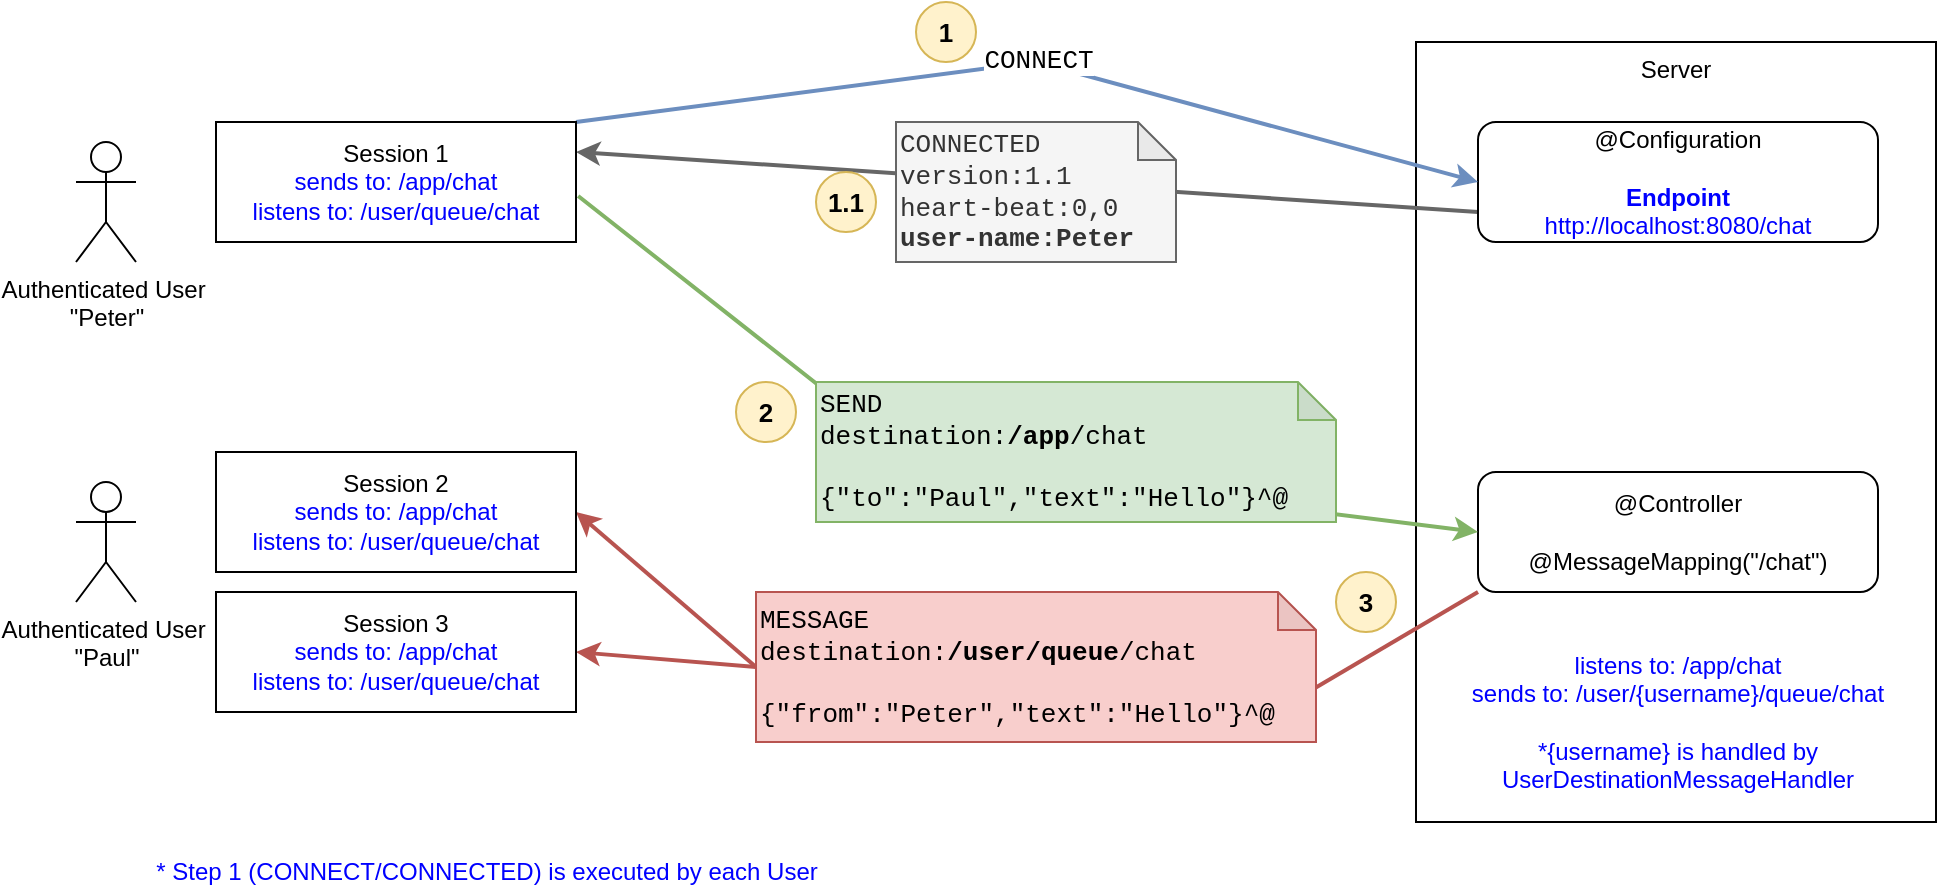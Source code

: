 <mxfile version="12.9.11"><diagram id="8Hvc-9ReUWmjAPXv3vP9" name="Page-1"><mxGraphModel dx="707" dy="528" grid="1" gridSize="10" guides="1" tooltips="1" connect="1" arrows="1" fold="1" page="1" pageScale="1" pageWidth="827" pageHeight="1169" math="0" shadow="0"><root><mxCell id="0"/><mxCell id="1" parent="0"/><mxCell id="PhQVWFzI4V5ryIKNZH4Z-1" value="Server" style="rounded=0;whiteSpace=wrap;html=1;verticalAlign=top;fillColor=none;" vertex="1" parent="1"><mxGeometry x="920" y="260" width="260" height="390" as="geometry"/></mxCell><mxCell id="PhQVWFzI4V5ryIKNZH4Z-2" style="edgeStyle=none;rounded=0;orthogonalLoop=1;jettySize=auto;html=1;exitX=0;exitY=1;exitDx=0;exitDy=0;entryX=0;entryY=0;entryDx=260;entryDy=59.5;entryPerimeter=0;strokeWidth=2;fontColor=#0000FF;fillColor=#f8cecc;strokeColor=#b85450;endArrow=none;endFill=0;" edge="1" parent="1" source="PhQVWFzI4V5ryIKNZH4Z-3" target="PhQVWFzI4V5ryIKNZH4Z-8"><mxGeometry relative="1" as="geometry"/></mxCell><mxCell id="PhQVWFzI4V5ryIKNZH4Z-3" value="@Controller&lt;br&gt;&lt;br&gt;@MessageMapping(&quot;/chat&quot;)" style="rounded=1;whiteSpace=wrap;html=1;strokeWidth=1;fillColor=none;fontFamily=Helvetica;fontSize=12;align=center;" vertex="1" parent="1"><mxGeometry x="951" y="475" width="200" height="60" as="geometry"/></mxCell><mxCell id="PhQVWFzI4V5ryIKNZH4Z-4" style="edgeStyle=none;rounded=0;orthogonalLoop=1;jettySize=auto;html=1;exitX=0;exitY=0.75;exitDx=0;exitDy=0;entryX=1;entryY=0.25;entryDx=0;entryDy=0;endArrow=classic;endFill=1;strokeWidth=2;fontColor=#0000FF;fillColor=#f5f5f5;strokeColor=#666666;" edge="1" parent="1" source="PhQVWFzI4V5ryIKNZH4Z-5" target="PhQVWFzI4V5ryIKNZH4Z-17"><mxGeometry relative="1" as="geometry"/></mxCell><mxCell id="PhQVWFzI4V5ryIKNZH4Z-5" value="@Configuration&lt;br&gt;&lt;br&gt;&lt;b style=&quot;color: rgb(0 , 0 , 255)&quot;&gt;Endpoint&lt;/b&gt;&lt;br style=&quot;color: rgb(0 , 0 , 255)&quot;&gt;&lt;span style=&quot;color: rgb(0 , 0 , 255)&quot;&gt;http://localhost:8080/chat&lt;/span&gt;" style="rounded=1;whiteSpace=wrap;html=1;strokeWidth=1;fillColor=none;fontFamily=Helvetica;fontSize=12;align=center;" vertex="1" parent="1"><mxGeometry x="951" y="300" width="200" height="60" as="geometry"/></mxCell><mxCell id="PhQVWFzI4V5ryIKNZH4Z-6" style="edgeStyle=none;rounded=0;orthogonalLoop=1;jettySize=auto;html=1;exitX=0;exitY=0.5;exitDx=0;exitDy=0;exitPerimeter=0;entryX=1;entryY=0.5;entryDx=0;entryDy=0;strokeWidth=2;fontColor=#0000FF;fillColor=#f8cecc;strokeColor=#b85450;" edge="1" parent="1" source="PhQVWFzI4V5ryIKNZH4Z-8" target="PhQVWFzI4V5ryIKNZH4Z-22"><mxGeometry relative="1" as="geometry"/></mxCell><mxCell id="PhQVWFzI4V5ryIKNZH4Z-7" style="edgeStyle=none;rounded=0;orthogonalLoop=1;jettySize=auto;html=1;exitX=0;exitY=0.5;exitDx=0;exitDy=0;exitPerimeter=0;entryX=1;entryY=0.5;entryDx=0;entryDy=0;endArrow=classic;endFill=1;strokeWidth=2;fontColor=#0000FF;fillColor=#f8cecc;strokeColor=#b85450;" edge="1" parent="1" source="PhQVWFzI4V5ryIKNZH4Z-8" target="PhQVWFzI4V5ryIKNZH4Z-19"><mxGeometry relative="1" as="geometry"/></mxCell><mxCell id="PhQVWFzI4V5ryIKNZH4Z-8" value="&lt;div style=&quot;font-size: 13px&quot;&gt;&lt;span style=&quot;font-size: 13px&quot;&gt;MESSAGE&lt;/span&gt;&lt;/div&gt;&lt;div style=&quot;font-size: 13px&quot;&gt;destination:&lt;b&gt;/user&lt;/b&gt;&lt;b&gt;/queue&lt;/b&gt;/chat&lt;br&gt;&lt;/div&gt;&lt;div style=&quot;font-size: 13px&quot;&gt;&lt;br style=&quot;font-size: 13px&quot;&gt;&lt;/div&gt;&lt;div style=&quot;font-size: 13px&quot;&gt;{&quot;from&quot;:&quot;Peter&quot;,&quot;text&quot;:&quot;Hello&quot;}^@&lt;br style=&quot;font-size: 13px&quot;&gt;&lt;/div&gt;" style="shape=note;whiteSpace=wrap;html=1;backgroundOutline=1;darkOpacity=0.05;strokeWidth=1;align=left;fontFamily=Courier New;fontSize=13;size=19;fillColor=#f8cecc;strokeColor=#b85450;" vertex="1" parent="1"><mxGeometry x="590" y="535" width="280" height="75" as="geometry"/></mxCell><mxCell id="PhQVWFzI4V5ryIKNZH4Z-9" value="1" style="ellipse;whiteSpace=wrap;html=1;aspect=fixed;fontSize=13;fontStyle=1;fillColor=#fff2cc;strokeColor=#d6b656;" vertex="1" parent="1"><mxGeometry x="670" y="240" width="30" height="30" as="geometry"/></mxCell><mxCell id="PhQVWFzI4V5ryIKNZH4Z-10" value="2" style="ellipse;whiteSpace=wrap;html=1;aspect=fixed;fontSize=13;fontStyle=1;fillColor=#fff2cc;strokeColor=#d6b656;" vertex="1" parent="1"><mxGeometry x="580" y="430.0" width="30" height="30" as="geometry"/></mxCell><mxCell id="PhQVWFzI4V5ryIKNZH4Z-11" value="3" style="ellipse;whiteSpace=wrap;html=1;aspect=fixed;fontSize=13;fontStyle=1;fillColor=#fff2cc;strokeColor=#d6b656;" vertex="1" parent="1"><mxGeometry x="880" y="525" width="30" height="30" as="geometry"/></mxCell><mxCell id="PhQVWFzI4V5ryIKNZH4Z-12" value="listens to: /app/chat&lt;br&gt;sends to: /user/{username}/queue/chat&lt;br&gt;&lt;br&gt;*{username} is handled by&lt;br&gt;UserDestinationMessageHandler" style="text;html=1;strokeColor=none;fillColor=none;align=center;verticalAlign=middle;whiteSpace=wrap;rounded=0;fontSize=12;fontColor=#0000FF;" vertex="1" parent="1"><mxGeometry x="936" y="590" width="230" height="20" as="geometry"/></mxCell><mxCell id="PhQVWFzI4V5ryIKNZH4Z-13" value="Authenticated User&amp;nbsp;&lt;br&gt;&quot;Peter&quot;" style="shape=umlActor;verticalLabelPosition=bottom;labelBackgroundColor=#ffffff;verticalAlign=top;html=1;outlineConnect=0;" vertex="1" parent="1"><mxGeometry x="250" y="310" width="30" height="60" as="geometry"/></mxCell><mxCell id="PhQVWFzI4V5ryIKNZH4Z-14" style="rounded=0;orthogonalLoop=1;jettySize=auto;html=1;exitX=1;exitY=0;exitDx=0;exitDy=0;entryX=0;entryY=0.5;entryDx=0;entryDy=0;fillColor=#dae8fc;strokeColor=#6c8ebf;strokeWidth=2;" edge="1" parent="1" source="PhQVWFzI4V5ryIKNZH4Z-17" target="PhQVWFzI4V5ryIKNZH4Z-5"><mxGeometry relative="1" as="geometry"><Array as="points"><mxPoint x="730" y="270"/></Array></mxGeometry></mxCell><mxCell id="PhQVWFzI4V5ryIKNZH4Z-15" value="&lt;font face=&quot;Courier New&quot; style=&quot;font-size: 13px&quot;&gt;CONNECT&lt;/font&gt;" style="text;html=1;align=center;verticalAlign=middle;resizable=0;points=[];labelBackgroundColor=#ffffff;" vertex="1" connectable="0" parent="PhQVWFzI4V5ryIKNZH4Z-14"><mxGeometry x="-0.06" y="1" relative="1" as="geometry"><mxPoint x="16.25" y="-2.16" as="offset"/></mxGeometry></mxCell><mxCell id="PhQVWFzI4V5ryIKNZH4Z-16" style="edgeStyle=none;rounded=0;orthogonalLoop=1;jettySize=auto;html=1;exitX=1.006;exitY=0.617;exitDx=0;exitDy=0;entryX=0;entryY=0.5;entryDx=0;entryDy=0;strokeWidth=2;fontColor=#0000FF;fillColor=#d5e8d4;strokeColor=#82b366;exitPerimeter=0;" edge="1" parent="1" source="PhQVWFzI4V5ryIKNZH4Z-17" target="PhQVWFzI4V5ryIKNZH4Z-3"><mxGeometry relative="1" as="geometry"><Array as="points"><mxPoint x="670" y="470"/></Array></mxGeometry></mxCell><mxCell id="PhQVWFzI4V5ryIKNZH4Z-17" value="&lt;font color=&quot;#000000&quot;&gt;Session 1&lt;br&gt;&lt;/font&gt;sends to: /app/chat&lt;span&gt;&lt;br&gt;listens to: /user/queue/chat&lt;/span&gt;" style="rounded=0;whiteSpace=wrap;html=1;fontColor=#0000FF;" vertex="1" parent="1"><mxGeometry x="320" y="300" width="180" height="60" as="geometry"/></mxCell><mxCell id="PhQVWFzI4V5ryIKNZH4Z-18" value="&lt;div style=&quot;font-size: 13px&quot;&gt;&lt;span style=&quot;font-size: 13px&quot;&gt;SEND&lt;/span&gt;&lt;/div&gt;&lt;div style=&quot;font-size: 13px&quot;&gt;destination:&lt;b&gt;/app&lt;/b&gt;/chat&lt;/div&gt;&lt;div style=&quot;font-size: 13px&quot;&gt;&lt;br style=&quot;font-size: 13px&quot;&gt;&lt;/div&gt;&lt;div style=&quot;font-size: 13px&quot;&gt;{&quot;to&quot;:&quot;Paul&quot;,&quot;text&quot;:&quot;Hello&quot;}^@&lt;br style=&quot;font-size: 13px&quot;&gt;&lt;/div&gt;" style="shape=note;whiteSpace=wrap;html=1;backgroundOutline=1;darkOpacity=0.05;strokeWidth=1;align=left;fontFamily=Courier New;fontSize=13;size=19;fillColor=#d5e8d4;strokeColor=#82b366;" vertex="1" parent="1"><mxGeometry x="620" y="430" width="260" height="70" as="geometry"/></mxCell><mxCell id="PhQVWFzI4V5ryIKNZH4Z-19" value="&lt;font color=&quot;#000000&quot;&gt;&lt;span&gt;Session 2&lt;/span&gt;&lt;br&gt;&lt;/font&gt;sends to: /app/chat&lt;span&gt;&lt;br&gt;&lt;/span&gt;&lt;span&gt;listens to: /user/queue/chat&lt;/span&gt;&lt;span&gt;&lt;br&gt;&lt;/span&gt;" style="rounded=0;whiteSpace=wrap;html=1;fontColor=#0000FF;" vertex="1" parent="1"><mxGeometry x="320" y="465" width="180" height="60" as="geometry"/></mxCell><mxCell id="PhQVWFzI4V5ryIKNZH4Z-20" value="* Step 1 (CONNECT/CONNECTED) is executed by each User" style="text;html=1;align=center;verticalAlign=middle;resizable=0;points=[];autosize=1;fontColor=#0000FF;" vertex="1" parent="1"><mxGeometry x="280" y="665" width="350" height="20" as="geometry"/></mxCell><mxCell id="PhQVWFzI4V5ryIKNZH4Z-21" value="Authenticated User&amp;nbsp;&lt;br&gt;&quot;Paul&quot;" style="shape=umlActor;verticalLabelPosition=bottom;labelBackgroundColor=#ffffff;verticalAlign=top;html=1;outlineConnect=0;" vertex="1" parent="1"><mxGeometry x="250" y="480" width="30" height="60" as="geometry"/></mxCell><mxCell id="PhQVWFzI4V5ryIKNZH4Z-22" value="&lt;font color=&quot;#000000&quot;&gt;&lt;span&gt;Session 3&lt;/span&gt;&lt;br&gt;&lt;/font&gt;sends to: /app/chat&lt;span&gt;&lt;br&gt;&lt;/span&gt;&lt;span&gt;listens to: /user/queue/chat&lt;/span&gt;&lt;span&gt;&lt;br&gt;&lt;/span&gt;" style="rounded=0;whiteSpace=wrap;html=1;fontColor=#0000FF;" vertex="1" parent="1"><mxGeometry x="320" y="535" width="180" height="60" as="geometry"/></mxCell><mxCell id="PhQVWFzI4V5ryIKNZH4Z-23" value="&lt;div style=&quot;font-size: 13px&quot;&gt;&lt;div&gt;CONNECTED&lt;/div&gt;&lt;div&gt;version:1.1&lt;/div&gt;&lt;div&gt;heart-beat:0,0&lt;/div&gt;&lt;div&gt;&lt;b&gt;user-name:Peter&lt;/b&gt;&lt;/div&gt;&lt;/div&gt;" style="shape=note;whiteSpace=wrap;html=1;backgroundOutline=1;darkOpacity=0.05;strokeWidth=1;align=left;fontFamily=Courier New;fontSize=13;size=19;fillColor=#f5f5f5;strokeColor=#666666;fontColor=#333333;" vertex="1" parent="1"><mxGeometry x="660" y="300" width="140" height="70" as="geometry"/></mxCell><mxCell id="PhQVWFzI4V5ryIKNZH4Z-24" value="1.1" style="ellipse;whiteSpace=wrap;html=1;aspect=fixed;fontSize=13;fontStyle=1;fillColor=#fff2cc;strokeColor=#d6b656;" vertex="1" parent="1"><mxGeometry x="620" y="325" width="30" height="30" as="geometry"/></mxCell></root></mxGraphModel></diagram></mxfile>